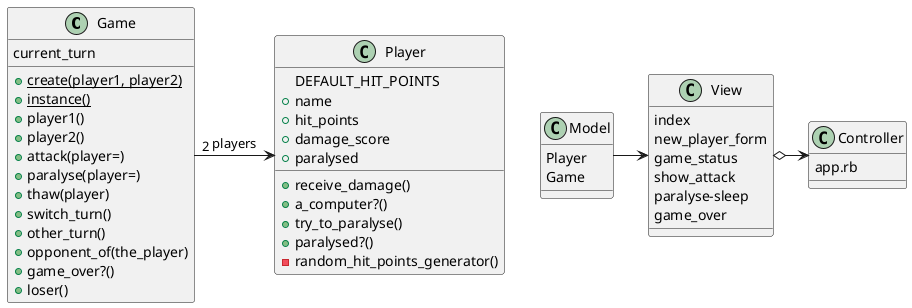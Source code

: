 @startuml

class Game {
    +{static} create(player1, player2)
    +{static} instance()
    current_turn
    +player1()
    +player2()
    +attack(player=)
    +paralyse(player=)
    +thaw(player)
    +switch_turn()
    +other_turn()
    +opponent_of(the_player)
    +game_over?()
    +loser()
}

class Player {
    DEFAULT_HIT_POINTS
    +name
    +hit_points
    +damage_score
    +paralysed
    +receive_damage()
    +a_computer?()
    +try_to_paralyse()
    +paralysed?()
    -random_hit_points_generator()
}

class Model {
    Player
    Game
}

class Controller {
    app.rb
}

class View {
    index
    new_player_form
    game_status
    show_attack
    paralyse-sleep
    game_over
}

Game -> Player :"2" players

Model ->View
View o-> Controller

@enduml
